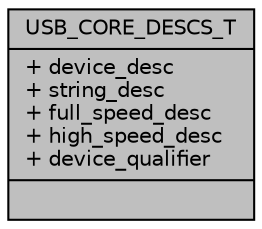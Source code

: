 digraph "USB_CORE_DESCS_T"
{
  edge [fontname="Helvetica",fontsize="10",labelfontname="Helvetica",labelfontsize="10"];
  node [fontname="Helvetica",fontsize="10",shape=record];
  Node0 [label="{USB_CORE_DESCS_T\n|+ device_desc\l+ string_desc\l+ full_speed_desc\l+ high_speed_desc\l+ device_qualifier\l|}",height=0.2,width=0.4,color="black", fillcolor="grey75", style="filled", fontcolor="black"];
}
